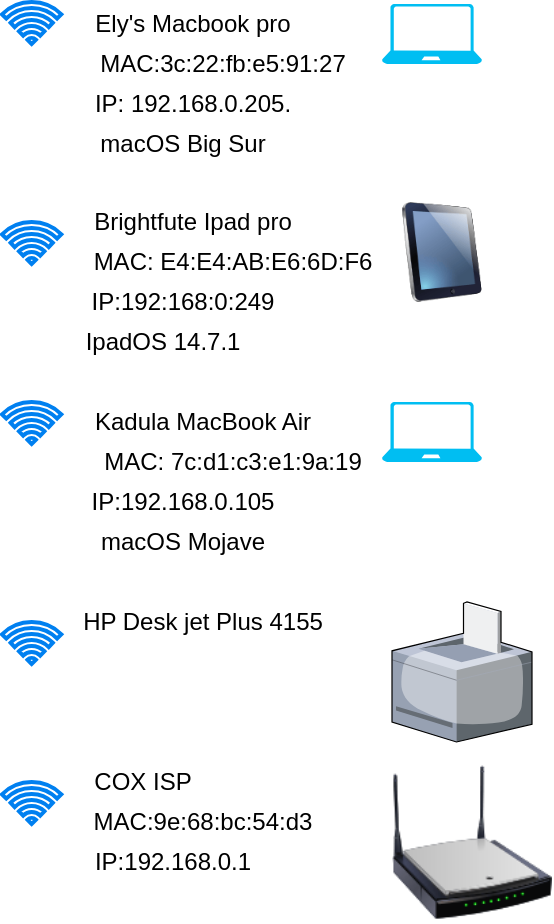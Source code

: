<mxfile version="15.4.3" type="github">
  <diagram id="1YNtom-OreBe7_BW_NdR" name="Page-1">
    <mxGraphModel dx="754" dy="649" grid="1" gridSize="10" guides="1" tooltips="1" connect="1" arrows="1" fold="1" page="1" pageScale="1" pageWidth="850" pageHeight="1100" math="0" shadow="0">
      <root>
        <mxCell id="0" />
        <mxCell id="1" parent="0" />
        <mxCell id="Z8FV0fsLBTXChA6TMXvq-1" value="" style="html=1;verticalLabelPosition=bottom;align=center;labelBackgroundColor=#ffffff;verticalAlign=top;strokeWidth=2;strokeColor=#0080F0;shadow=0;dashed=0;shape=mxgraph.ios7.icons.wifi;pointerEvents=1" vertex="1" parent="1">
          <mxGeometry x="640" y="60" width="29.7" height="21" as="geometry" />
        </mxCell>
        <mxCell id="Z8FV0fsLBTXChA6TMXvq-2" value="Ely&#39;s Macbook pro" style="text;html=1;align=center;verticalAlign=middle;resizable=0;points=[];autosize=1;strokeColor=none;fillColor=none;" vertex="1" parent="1">
          <mxGeometry x="680" y="61" width="110" height="20" as="geometry" />
        </mxCell>
        <mxCell id="Z8FV0fsLBTXChA6TMXvq-3" value="MAC:3c:22:fb:e5:91:27" style="text;html=1;align=center;verticalAlign=middle;resizable=0;points=[];autosize=1;strokeColor=none;fillColor=none;" vertex="1" parent="1">
          <mxGeometry x="680" y="81" width="140" height="20" as="geometry" />
        </mxCell>
        <mxCell id="Z8FV0fsLBTXChA6TMXvq-4" value="IP: 192.168.0.205." style="text;html=1;align=center;verticalAlign=middle;resizable=0;points=[];autosize=1;strokeColor=none;fillColor=none;" vertex="1" parent="1">
          <mxGeometry x="680" y="101" width="110" height="20" as="geometry" />
        </mxCell>
        <mxCell id="Z8FV0fsLBTXChA6TMXvq-5" value="" style="html=1;verticalLabelPosition=bottom;align=center;labelBackgroundColor=#ffffff;verticalAlign=top;strokeWidth=2;strokeColor=#0080F0;shadow=0;dashed=0;shape=mxgraph.ios7.icons.wifi;pointerEvents=1" vertex="1" parent="1">
          <mxGeometry x="640" y="170" width="29.7" height="21" as="geometry" />
        </mxCell>
        <mxCell id="Z8FV0fsLBTXChA6TMXvq-6" value="macOS Big Sur" style="text;html=1;align=center;verticalAlign=middle;resizable=0;points=[];autosize=1;strokeColor=none;fillColor=none;" vertex="1" parent="1">
          <mxGeometry x="680" y="121" width="100" height="20" as="geometry" />
        </mxCell>
        <mxCell id="Z8FV0fsLBTXChA6TMXvq-7" value="Brightfute Ipad pro" style="text;html=1;align=center;verticalAlign=middle;resizable=0;points=[];autosize=1;strokeColor=none;fillColor=none;" vertex="1" parent="1">
          <mxGeometry x="680" y="160" width="110" height="20" as="geometry" />
        </mxCell>
        <mxCell id="Z8FV0fsLBTXChA6TMXvq-10" value="MAC: E4:E4:AB:E6:6D:F6" style="text;html=1;align=center;verticalAlign=middle;resizable=0;points=[];autosize=1;strokeColor=none;fillColor=none;" vertex="1" parent="1">
          <mxGeometry x="680" y="180" width="150" height="20" as="geometry" />
        </mxCell>
        <mxCell id="Z8FV0fsLBTXChA6TMXvq-11" value="IP:192:168:0:249" style="text;html=1;align=center;verticalAlign=middle;resizable=0;points=[];autosize=1;strokeColor=none;fillColor=none;" vertex="1" parent="1">
          <mxGeometry x="675" y="200" width="110" height="20" as="geometry" />
        </mxCell>
        <mxCell id="Z8FV0fsLBTXChA6TMXvq-13" value="IpadOS 14.7.1" style="text;html=1;align=center;verticalAlign=middle;resizable=0;points=[];autosize=1;strokeColor=none;fillColor=none;" vertex="1" parent="1">
          <mxGeometry x="675" y="220" width="90" height="20" as="geometry" />
        </mxCell>
        <mxCell id="Z8FV0fsLBTXChA6TMXvq-14" value="" style="html=1;verticalLabelPosition=bottom;align=center;labelBackgroundColor=#ffffff;verticalAlign=top;strokeWidth=2;strokeColor=#0080F0;shadow=0;dashed=0;shape=mxgraph.ios7.icons.wifi;pointerEvents=1" vertex="1" parent="1">
          <mxGeometry x="640" y="370" width="29.7" height="21" as="geometry" />
        </mxCell>
        <mxCell id="Z8FV0fsLBTXChA6TMXvq-15" value="" style="html=1;verticalLabelPosition=bottom;align=center;labelBackgroundColor=#ffffff;verticalAlign=top;strokeWidth=2;strokeColor=#0080F0;shadow=0;dashed=0;shape=mxgraph.ios7.icons.wifi;pointerEvents=1" vertex="1" parent="1">
          <mxGeometry x="640" y="260" width="29.7" height="21" as="geometry" />
        </mxCell>
        <mxCell id="Z8FV0fsLBTXChA6TMXvq-16" value="Kadula MacBook Air" style="text;html=1;align=center;verticalAlign=middle;resizable=0;points=[];autosize=1;strokeColor=none;fillColor=none;" vertex="1" parent="1">
          <mxGeometry x="680" y="260" width="120" height="20" as="geometry" />
        </mxCell>
        <mxCell id="Z8FV0fsLBTXChA6TMXvq-17" value="MAC: 7c:d1:c3:e1:9a:19" style="text;html=1;align=center;verticalAlign=middle;resizable=0;points=[];autosize=1;strokeColor=none;fillColor=none;" vertex="1" parent="1">
          <mxGeometry x="685" y="280" width="140" height="20" as="geometry" />
        </mxCell>
        <mxCell id="Z8FV0fsLBTXChA6TMXvq-18" value="IP:192.168.0.105" style="text;html=1;align=center;verticalAlign=middle;resizable=0;points=[];autosize=1;strokeColor=none;fillColor=none;" vertex="1" parent="1">
          <mxGeometry x="675" y="300" width="110" height="20" as="geometry" />
        </mxCell>
        <mxCell id="Z8FV0fsLBTXChA6TMXvq-19" value="macOS Mojave" style="text;html=1;align=center;verticalAlign=middle;resizable=0;points=[];autosize=1;strokeColor=none;fillColor=none;" vertex="1" parent="1">
          <mxGeometry x="680" y="320" width="100" height="20" as="geometry" />
        </mxCell>
        <mxCell id="Z8FV0fsLBTXChA6TMXvq-20" value="" style="image;html=1;image=img/lib/clip_art/networking/Wireless_Router_N_128x128.png" vertex="1" parent="1">
          <mxGeometry x="835" y="440" width="80" height="80" as="geometry" />
        </mxCell>
        <mxCell id="Z8FV0fsLBTXChA6TMXvq-22" value="MAC:9e:68:bc:54:d3" style="text;html=1;align=center;verticalAlign=middle;resizable=0;points=[];autosize=1;strokeColor=none;fillColor=none;" vertex="1" parent="1">
          <mxGeometry x="680" y="460" width="120" height="20" as="geometry" />
        </mxCell>
        <mxCell id="Z8FV0fsLBTXChA6TMXvq-24" value="" style="html=1;verticalLabelPosition=bottom;align=center;labelBackgroundColor=#ffffff;verticalAlign=top;strokeWidth=2;strokeColor=#0080F0;shadow=0;dashed=0;shape=mxgraph.ios7.icons.wifi;pointerEvents=1" vertex="1" parent="1">
          <mxGeometry x="640" y="450" width="29.7" height="21" as="geometry" />
        </mxCell>
        <mxCell id="Z8FV0fsLBTXChA6TMXvq-25" value="COX ISP" style="text;html=1;align=center;verticalAlign=middle;resizable=0;points=[];autosize=1;strokeColor=none;fillColor=none;" vertex="1" parent="1">
          <mxGeometry x="680" y="440" width="60" height="20" as="geometry" />
        </mxCell>
        <mxCell id="Z8FV0fsLBTXChA6TMXvq-26" value="" style="verticalLabelPosition=bottom;html=1;verticalAlign=top;align=center;strokeColor=none;fillColor=#00BEF2;shape=mxgraph.azure.laptop;pointerEvents=1;" vertex="1" parent="1">
          <mxGeometry x="830" y="61" width="50" height="30" as="geometry" />
        </mxCell>
        <mxCell id="Z8FV0fsLBTXChA6TMXvq-27" value="" style="verticalLabelPosition=bottom;html=1;verticalAlign=top;align=center;strokeColor=none;fillColor=#00BEF2;shape=mxgraph.azure.laptop;pointerEvents=1;" vertex="1" parent="1">
          <mxGeometry x="830" y="260" width="50" height="30" as="geometry" />
        </mxCell>
        <mxCell id="Z8FV0fsLBTXChA6TMXvq-28" value="" style="image;html=1;image=img/lib/clip_art/computers/iPad_128x128.png" vertex="1" parent="1">
          <mxGeometry x="820" y="160" width="80" height="50" as="geometry" />
        </mxCell>
        <mxCell id="Z8FV0fsLBTXChA6TMXvq-30" value="" style="verticalLabelPosition=bottom;sketch=0;aspect=fixed;html=1;verticalAlign=top;strokeColor=none;align=center;outlineConnect=0;shape=mxgraph.citrix.printer;" vertex="1" parent="1">
          <mxGeometry x="835" y="360" width="70" height="70" as="geometry" />
        </mxCell>
        <mxCell id="Z8FV0fsLBTXChA6TMXvq-31" value="HP Desk jet Plus 4155" style="text;html=1;align=center;verticalAlign=middle;resizable=0;points=[];autosize=1;strokeColor=none;fillColor=none;" vertex="1" parent="1">
          <mxGeometry x="670" y="360" width="140" height="20" as="geometry" />
        </mxCell>
        <mxCell id="Z8FV0fsLBTXChA6TMXvq-32" value="IP:192.168.0.1" style="text;html=1;align=center;verticalAlign=middle;resizable=0;points=[];autosize=1;strokeColor=none;fillColor=none;" vertex="1" parent="1">
          <mxGeometry x="680" y="480" width="90" height="20" as="geometry" />
        </mxCell>
      </root>
    </mxGraphModel>
  </diagram>
</mxfile>
